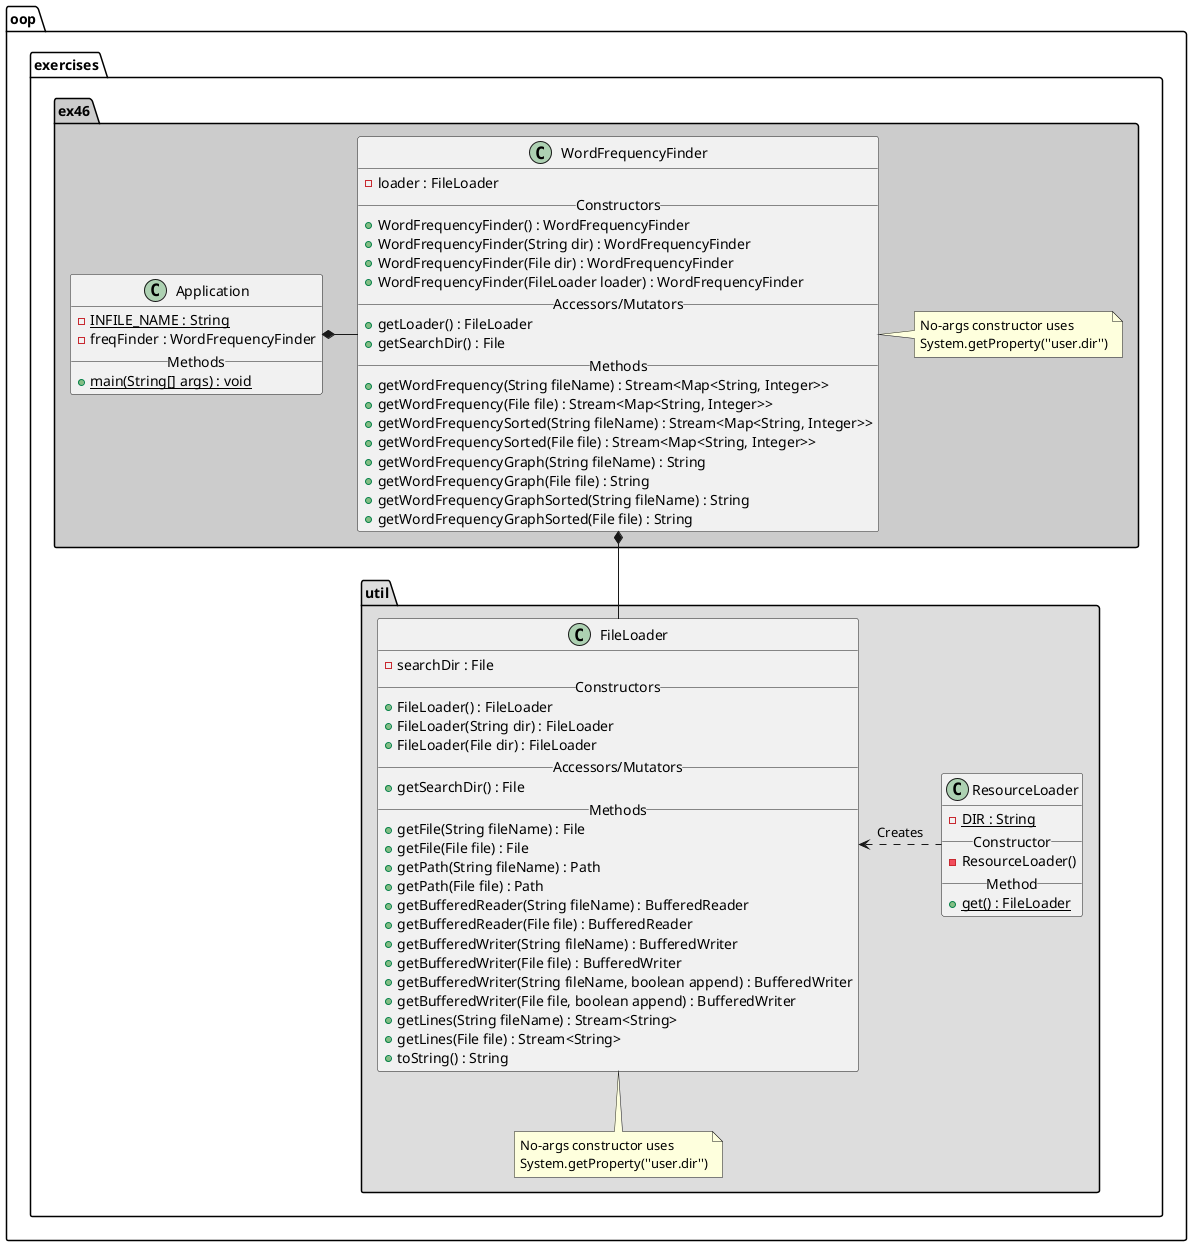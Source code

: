 @startumlpackage oop.exercises.ex46#CCC {    class Application {        - {static} INFILE_NAME : String        - freqFinder : WordFrequencyFinder        __Methods__        + {static} main(String[] args) : void    }    class WordFrequencyFinder {        - loader : FileLoader        __Constructors__        + WordFrequencyFinder() : WordFrequencyFinder        + WordFrequencyFinder(String dir) : WordFrequencyFinder        + WordFrequencyFinder(File dir) : WordFrequencyFinder        + WordFrequencyFinder(FileLoader loader) : WordFrequencyFinder        __Accessors/Mutators__        + getLoader() : FileLoader        + getSearchDir() : File        __Methods__        + getWordFrequency(String fileName) : Stream<Map<String, Integer>>        + getWordFrequency(File file) : Stream<Map<String, Integer>>        + getWordFrequencySorted(String fileName) : Stream<Map<String, Integer>>        + getWordFrequencySorted(File file) : Stream<Map<String, Integer>>        + getWordFrequencyGraph(String fileName) : String        + getWordFrequencyGraph(File file) : String        + getWordFrequencyGraphSorted(String fileName) : String        + getWordFrequencyGraphSorted(File file) : String    }    Application *- WordFrequencyFinder    note "No-args constructor uses\nSystem.getProperty(''user.dir'')" as emptyConstructorNoteEx45    WordFrequencyFinder . emptyConstructorNoteEx45}package oop.exercises.util#DDD {    class FileLoader {        - searchDir : File        __Constructors__        + FileLoader() : FileLoader        + FileLoader(String dir) : FileLoader        + FileLoader(File dir) : FileLoader        __Accessors/Mutators__        + getSearchDir() : File        __Methods__        + getFile(String fileName) : File        + getFile(File file) : File        + getPath(String fileName) : Path        + getPath(File file) : Path        + getBufferedReader(String fileName) : BufferedReader        + getBufferedReader(File file) : BufferedReader        + getBufferedWriter(String fileName) : BufferedWriter        + getBufferedWriter(File file) : BufferedWriter        + getBufferedWriter(String fileName, boolean append) : BufferedWriter        + getBufferedWriter(File file, boolean append) : BufferedWriter        + getLines(String fileName) : Stream<String>        + getLines(File file) : Stream<String>        + toString() : String    }    class ResourceLoader {        - {static} DIR : String        __Constructor__        - ResourceLoader()        __Method__        + {static} get() : FileLoader    }    FileLoader <. ResourceLoader : "Creates"    note "No-args constructor uses\nSystem.getProperty(''user.dir'')" as emptyConstructorNote    FileLoader .. emptyConstructorNote    WordFrequencyFinder *-- FileLoader}@enduml
